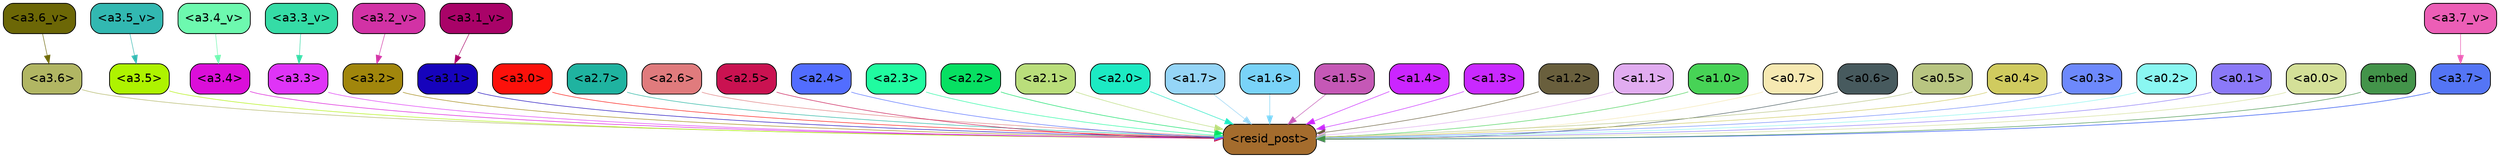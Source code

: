 strict digraph "" {
	graph [bgcolor=transparent,
		layout=dot,
		overlap=false,
		splines=true
	];
	"<a3.7>"	[color=black,
		fillcolor="#5475f5",
		fontname=Helvetica,
		shape=box,
		style="filled, rounded"];
	"<resid_post>"	[color=black,
		fillcolor="#a46c2d",
		fontname=Helvetica,
		shape=box,
		style="filled, rounded"];
	"<a3.7>" -> "<resid_post>"	[color="#5475f5",
		penwidth=0.8263697922229767];
	"<a3.6>"	[color=black,
		fillcolor="#b1b663",
		fontname=Helvetica,
		shape=box,
		style="filled, rounded"];
	"<a3.6>" -> "<resid_post>"	[color="#b1b663",
		penwidth=0.6];
	"<a3.5>"	[color=black,
		fillcolor="#aef300",
		fontname=Helvetica,
		shape=box,
		style="filled, rounded"];
	"<a3.5>" -> "<resid_post>"	[color="#aef300",
		penwidth=0.6];
	"<a3.4>"	[color=black,
		fillcolor="#db0ed9",
		fontname=Helvetica,
		shape=box,
		style="filled, rounded"];
	"<a3.4>" -> "<resid_post>"	[color="#db0ed9",
		penwidth=0.6];
	"<a3.3>"	[color=black,
		fillcolor="#df34f7",
		fontname=Helvetica,
		shape=box,
		style="filled, rounded"];
	"<a3.3>" -> "<resid_post>"	[color="#df34f7",
		penwidth=0.6];
	"<a3.2>"	[color=black,
		fillcolor="#a1860c",
		fontname=Helvetica,
		shape=box,
		style="filled, rounded"];
	"<a3.2>" -> "<resid_post>"	[color="#a1860c",
		penwidth=0.6];
	"<a3.1>"	[color=black,
		fillcolor="#1603bc",
		fontname=Helvetica,
		shape=box,
		style="filled, rounded"];
	"<a3.1>" -> "<resid_post>"	[color="#1603bc",
		penwidth=0.6];
	"<a3.0>"	[color=black,
		fillcolor="#fc110b",
		fontname=Helvetica,
		shape=box,
		style="filled, rounded"];
	"<a3.0>" -> "<resid_post>"	[color="#fc110b",
		penwidth=0.6];
	"<a2.7>"	[color=black,
		fillcolor="#1fb3a0",
		fontname=Helvetica,
		shape=box,
		style="filled, rounded"];
	"<a2.7>" -> "<resid_post>"	[color="#1fb3a0",
		penwidth=0.6];
	"<a2.6>"	[color=black,
		fillcolor="#e07b7d",
		fontname=Helvetica,
		shape=box,
		style="filled, rounded"];
	"<a2.6>" -> "<resid_post>"	[color="#e07b7d",
		penwidth=0.6];
	"<a2.5>"	[color=black,
		fillcolor="#ca1251",
		fontname=Helvetica,
		shape=box,
		style="filled, rounded"];
	"<a2.5>" -> "<resid_post>"	[color="#ca1251",
		penwidth=0.6];
	"<a2.4>"	[color=black,
		fillcolor="#526dff",
		fontname=Helvetica,
		shape=box,
		style="filled, rounded"];
	"<a2.4>" -> "<resid_post>"	[color="#526dff",
		penwidth=0.6];
	"<a2.3>"	[color=black,
		fillcolor="#20fba0",
		fontname=Helvetica,
		shape=box,
		style="filled, rounded"];
	"<a2.3>" -> "<resid_post>"	[color="#20fba0",
		penwidth=0.6];
	"<a2.2>"	[color=black,
		fillcolor="#07e062",
		fontname=Helvetica,
		shape=box,
		style="filled, rounded"];
	"<a2.2>" -> "<resid_post>"	[color="#07e062",
		penwidth=0.6];
	"<a2.1>"	[color=black,
		fillcolor="#bade7b",
		fontname=Helvetica,
		shape=box,
		style="filled, rounded"];
	"<a2.1>" -> "<resid_post>"	[color="#bade7b",
		penwidth=0.6];
	"<a2.0>"	[color=black,
		fillcolor="#1ceac3",
		fontname=Helvetica,
		shape=box,
		style="filled, rounded"];
	"<a2.0>" -> "<resid_post>"	[color="#1ceac3",
		penwidth=0.6];
	"<a1.7>"	[color=black,
		fillcolor="#95d5f7",
		fontname=Helvetica,
		shape=box,
		style="filled, rounded"];
	"<a1.7>" -> "<resid_post>"	[color="#95d5f7",
		penwidth=0.6];
	"<a1.6>"	[color=black,
		fillcolor="#79d3f8",
		fontname=Helvetica,
		shape=box,
		style="filled, rounded"];
	"<a1.6>" -> "<resid_post>"	[color="#79d3f8",
		penwidth=0.6];
	"<a1.5>"	[color=black,
		fillcolor="#c558b6",
		fontname=Helvetica,
		shape=box,
		style="filled, rounded"];
	"<a1.5>" -> "<resid_post>"	[color="#c558b6",
		penwidth=0.6];
	"<a1.4>"	[color=black,
		fillcolor="#cb25ff",
		fontname=Helvetica,
		shape=box,
		style="filled, rounded"];
	"<a1.4>" -> "<resid_post>"	[color="#cb25ff",
		penwidth=0.6];
	"<a1.3>"	[color=black,
		fillcolor="#c929ff",
		fontname=Helvetica,
		shape=box,
		style="filled, rounded"];
	"<a1.3>" -> "<resid_post>"	[color="#c929ff",
		penwidth=0.6];
	"<a1.2>"	[color=black,
		fillcolor="#695f3d",
		fontname=Helvetica,
		shape=box,
		style="filled, rounded"];
	"<a1.2>" -> "<resid_post>"	[color="#695f3d",
		penwidth=0.6];
	"<a1.1>"	[color=black,
		fillcolor="#e1acf0",
		fontname=Helvetica,
		shape=box,
		style="filled, rounded"];
	"<a1.1>" -> "<resid_post>"	[color="#e1acf0",
		penwidth=0.6];
	"<a1.0>"	[color=black,
		fillcolor="#47d356",
		fontname=Helvetica,
		shape=box,
		style="filled, rounded"];
	"<a1.0>" -> "<resid_post>"	[color="#47d356",
		penwidth=0.6];
	"<a0.7>"	[color=black,
		fillcolor="#f6e9b2",
		fontname=Helvetica,
		shape=box,
		style="filled, rounded"];
	"<a0.7>" -> "<resid_post>"	[color="#f6e9b2",
		penwidth=0.6];
	"<a0.6>"	[color=black,
		fillcolor="#475a5e",
		fontname=Helvetica,
		shape=box,
		style="filled, rounded"];
	"<a0.6>" -> "<resid_post>"	[color="#475a5e",
		penwidth=0.6];
	"<a0.5>"	[color=black,
		fillcolor="#b8c581",
		fontname=Helvetica,
		shape=box,
		style="filled, rounded"];
	"<a0.5>" -> "<resid_post>"	[color="#b8c581",
		penwidth=0.6];
	"<a0.4>"	[color=black,
		fillcolor="#d0cb5f",
		fontname=Helvetica,
		shape=box,
		style="filled, rounded"];
	"<a0.4>" -> "<resid_post>"	[color="#d0cb5f",
		penwidth=0.6];
	"<a0.3>"	[color=black,
		fillcolor="#6d89fc",
		fontname=Helvetica,
		shape=box,
		style="filled, rounded"];
	"<a0.3>" -> "<resid_post>"	[color="#6d89fc",
		penwidth=0.6];
	"<a0.2>"	[color=black,
		fillcolor="#8af7f2",
		fontname=Helvetica,
		shape=box,
		style="filled, rounded"];
	"<a0.2>" -> "<resid_post>"	[color="#8af7f2",
		penwidth=0.6];
	"<a0.1>"	[color=black,
		fillcolor="#8b79f8",
		fontname=Helvetica,
		shape=box,
		style="filled, rounded"];
	"<a0.1>" -> "<resid_post>"	[color="#8b79f8",
		penwidth=0.6];
	"<a0.0>"	[color=black,
		fillcolor="#d4e098",
		fontname=Helvetica,
		shape=box,
		style="filled, rounded"];
	"<a0.0>" -> "<resid_post>"	[color="#d4e098",
		penwidth=0.6];
	embed	[color=black,
		fillcolor="#43944a",
		fontname=Helvetica,
		shape=box,
		style="filled, rounded"];
	embed -> "<resid_post>"	[color="#43944a",
		penwidth=0.6];
	"<a3.7_v>"	[color=black,
		fillcolor="#ec5eb6",
		fontname=Helvetica,
		shape=box,
		style="filled, rounded"];
	"<a3.7_v>" -> "<a3.7>"	[color="#ec5eb6",
		penwidth=0.6738671064376831];
	"<a3.6_v>"	[color=black,
		fillcolor="#6c6706",
		fontname=Helvetica,
		shape=box,
		style="filled, rounded"];
	"<a3.6_v>" -> "<a3.6>"	[color="#6c6706",
		penwidth=0.6];
	"<a3.5_v>"	[color=black,
		fillcolor="#32b8b1",
		fontname=Helvetica,
		shape=box,
		style="filled, rounded"];
	"<a3.5_v>" -> "<a3.5>"	[color="#32b8b1",
		penwidth=0.6];
	"<a3.4_v>"	[color=black,
		fillcolor="#6df9af",
		fontname=Helvetica,
		shape=box,
		style="filled, rounded"];
	"<a3.4_v>" -> "<a3.4>"	[color="#6df9af",
		penwidth=0.6];
	"<a3.3_v>"	[color=black,
		fillcolor="#35dca6",
		fontname=Helvetica,
		shape=box,
		style="filled, rounded"];
	"<a3.3_v>" -> "<a3.3>"	[color="#35dca6",
		penwidth=0.6];
	"<a3.2_v>"	[color=black,
		fillcolor="#d232a5",
		fontname=Helvetica,
		shape=box,
		style="filled, rounded"];
	"<a3.2_v>" -> "<a3.2>"	[color="#d232a5",
		penwidth=0.6];
	"<a3.1_v>"	[color=black,
		fillcolor="#a90368",
		fontname=Helvetica,
		shape=box,
		style="filled, rounded"];
	"<a3.1_v>" -> "<a3.1>"	[color="#a90368",
		penwidth=0.6];
}
